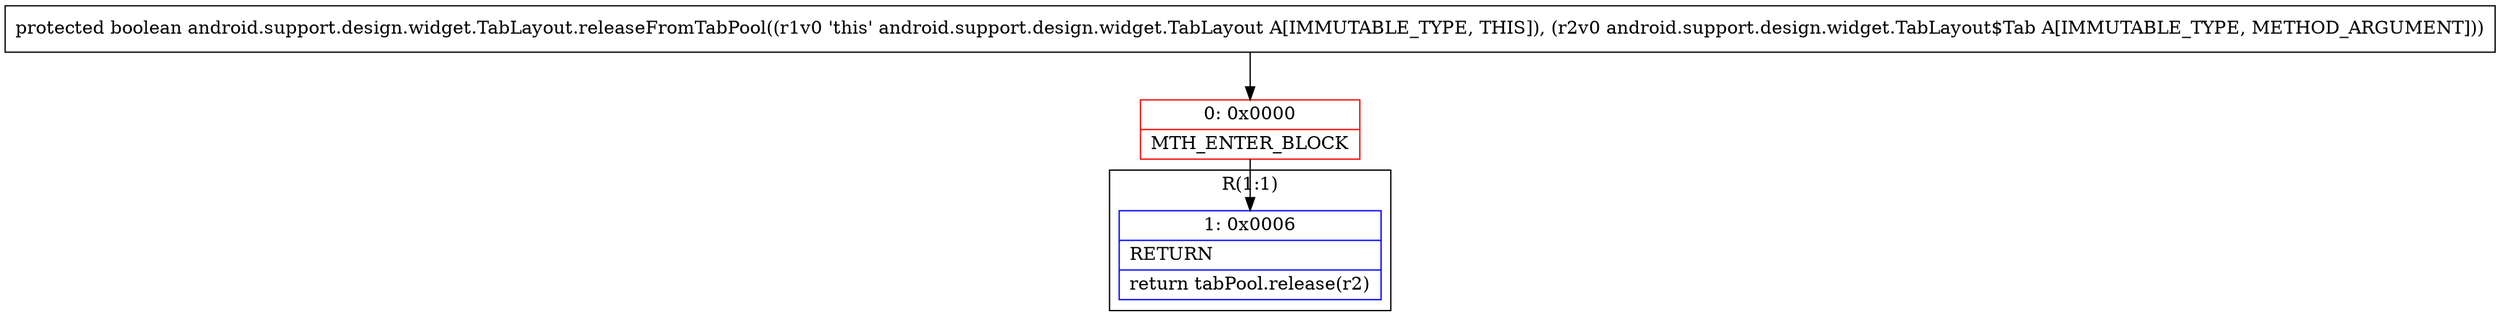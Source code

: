 digraph "CFG forandroid.support.design.widget.TabLayout.releaseFromTabPool(Landroid\/support\/design\/widget\/TabLayout$Tab;)Z" {
subgraph cluster_Region_1850464790 {
label = "R(1:1)";
node [shape=record,color=blue];
Node_1 [shape=record,label="{1\:\ 0x0006|RETURN\l|return tabPool.release(r2)\l}"];
}
Node_0 [shape=record,color=red,label="{0\:\ 0x0000|MTH_ENTER_BLOCK\l}"];
MethodNode[shape=record,label="{protected boolean android.support.design.widget.TabLayout.releaseFromTabPool((r1v0 'this' android.support.design.widget.TabLayout A[IMMUTABLE_TYPE, THIS]), (r2v0 android.support.design.widget.TabLayout$Tab A[IMMUTABLE_TYPE, METHOD_ARGUMENT])) }"];
MethodNode -> Node_0;
Node_0 -> Node_1;
}

